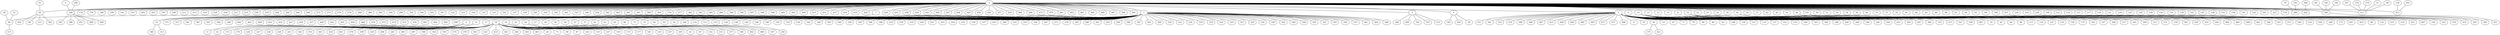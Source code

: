 graph {

0--1   
0--3   
0--4   
0--5   
0--8   
0--10   
0--12   
0--13   
0--14   
0--21   
0--22   
0--23   
0--25   
0--30   
0--33   
0--34   
0--37   
0--42   
0--43   
0--44   
0--45   
0--46   
0--50   
0--51   
0--54   
0--56   
0--58   
0--59   
0--66   
0--70   
0--75   
0--76   
0--81   
0--84   
0--85   
0--86   
0--88   
0--91   
0--94   
0--95   
0--98   
0--100   
0--101   
0--104   
0--105   
0--107   
0--109   
0--112   
0--114   
0--115   
0--117   
0--118   
0--121   
0--124   
0--125   
0--126   
0--128   
0--129   
0--135   
0--139   
0--141   
0--145   
0--148   
0--151   
0--158   
0--161   
0--162   
0--165   
0--167   
0--174   
0--176   
0--178   
0--180   
0--189   
0--191   
0--193   
0--202   
0--203   
0--207   
0--209   
0--212   
0--213   
0--216   
0--228   
0--230   
0--231   
0--233   
0--239   
0--248   
0--249   
0--254   
0--260   
0--264   
0--266   
0--269   
0--272   
0--275   
0--276   
0--279   
0--280   
0--286   
0--288   
0--290   
0--292   
0--298   
0--302   
0--304   
0--305   
0--307   
0--322   
0--323   
0--330   
0--332   
0--333   
0--336   
0--337   
0--339   
0--340   
0--343   
0--344   
0--345   
0--347   
0--349   
0--358   
0--360   
0--362   
0--363   
0--365   
0--367   
0--368   
0--369   
0--370   
0--377   
0--382   
0--383   
0--385   
0--386   
0--390   
0--395   
0--397   
0--398   
0--399   
0--400   
0--403   
0--409   
0--411   
0--413   
0--414   
0--415   
0--417   
0--418   
0--419   
0--420   
0--424   
0--426   
0--435   
0--438   
0--439   
0--443   
0--445   
0--447   
0--448   
0--449   
0--450   
0--456   
0--457   
0--459   
0--464   
0--468   
0--472   
0--479   
0--481   
0--482   
0--483   
0--484   
0--485   
0--487   
0--490   
0--491   
1--2   
1--15   
1--17   
1--18   
1--19   
1--20   
1--24   
1--27   
1--29   
1--36   
1--40   
1--47   
1--52   
1--57   
1--61   
1--63   
1--65   
1--69   
1--73   
1--74   
1--82   
1--83   
1--92   
1--99   
1--106   
1--110   
1--111   
1--123   
1--134   
1--138   
1--144   
1--146   
1--149   
1--150   
1--154   
1--156   
1--164   
1--166   
1--185   
1--190   
1--194   
1--195   
1--196   
1--198   
1--210   
1--218   
1--219   
1--220   
1--221   
1--223   
1--224   
1--232   
1--234   
1--237   
1--243   
1--246   
1--252   
1--255   
1--256   
1--267   
1--271   
1--278   
1--283   
1--289   
1--291   
1--293   
1--294   
1--296   
1--301   
1--303   
1--309   
1--310   
1--312   
1--316   
1--318   
1--319   
1--324   
1--325   
1--327   
1--329   
1--334   
1--338   
1--342   
1--346   
1--348   
1--350   
1--351   
1--355   
1--356   
1--357   
1--361   
1--364   
1--366   
1--371   
1--373   
1--381   
1--387   
1--393   
1--394   
1--396   
1--404   
1--405   
1--408   
1--422   
1--425   
1--427   
1--429   
1--437   
1--440   
1--452   
1--455   
1--458   
1--466   
1--470   
1--473   
1--474   
1--475   
1--476   
1--493   
1--494   
1--495   
1--498   
3--153   
3--169   
3--284   
3--320   
3--335   
4--28   
4--140   
4--262   
5--9   
5--35   
5--39   
5--53   
5--67   
5--77   
5--79   
5--80   
5--90   
5--93   
5--108   
5--120   
5--127   
5--133   
5--137   
5--152   
5--155   
5--160   
5--163   
5--184   
5--188   
5--204   
5--208   
5--240   
5--242   
5--244   
5--253   
5--265   
5--297   
5--300   
5--315   
5--317   
5--321   
5--328   
5--331   
5--341   
5--352   
5--374   
5--389   
5--406   
5--407   
5--412   
5--428   
5--446   
5--460   
5--465   
5--471   
5--477   
5--486   
10--16   
10--62   
10--64   
10--96   
10--113   
10--116   
10--131   
10--132   
10--136   
10--175   
10--183   
10--197   
10--200   
10--217   
10--245   
10--299   
10--311   
10--372   
10--378   
10--391   
10--430   
10--432   
10--442   
10--469   
10--480   
10--488   
10--492   
10--497   
33--168   
33--171   
33--186   
33--263   
33--273   
33--282   
33--314   
33--436   
45--48   
45--122   
45--225   
45--261   
45--453   
46--214   
46--251   
46--467   
55--58   
58--60   
58--211   
58--392   
58--434   
101--142   
101--222   
101--376   
101--410   
107--205   
239--295   
6--248   
206--248   
248--250   
248--388   
248--451   
248--496   
248--499   
78--288   
103--288   
68--360   
182--360   
192--360   
360--431   
31--411   
49--411   
247--411   
270--411   
274--411   
130--417   
201--417   
380--426   
2--11   
2--32   
2--172   
2--179   
2--226   
2--227   
2--236   
2--238   
2--241   
2--326   
2--353   
2--402   
2--416   
2--461   
15--199   
15--229   
15--478   
18--26   
18--71   
18--89   
18--97   
18--102   
18--119   
18--147   
18--159   
18--173   
18--177   
18--181   
18--235   
18--257   
18--259   
18--268   
18--281   
18--285   
18--287   
18--306   
18--354   
18--359   
18--375   
18--379   
18--401   
18--423   
18--433   
18--441   
18--444   
18--454   
18--463   
19--41   
19--87   
19--143   
19--215   
19--277   
19--308   
19--462   
24--187   
24--258   
24--489   
7--52   
52--313   
52--384   
38--99   
72--99   
99--157   
39--170   
39--421   
}
